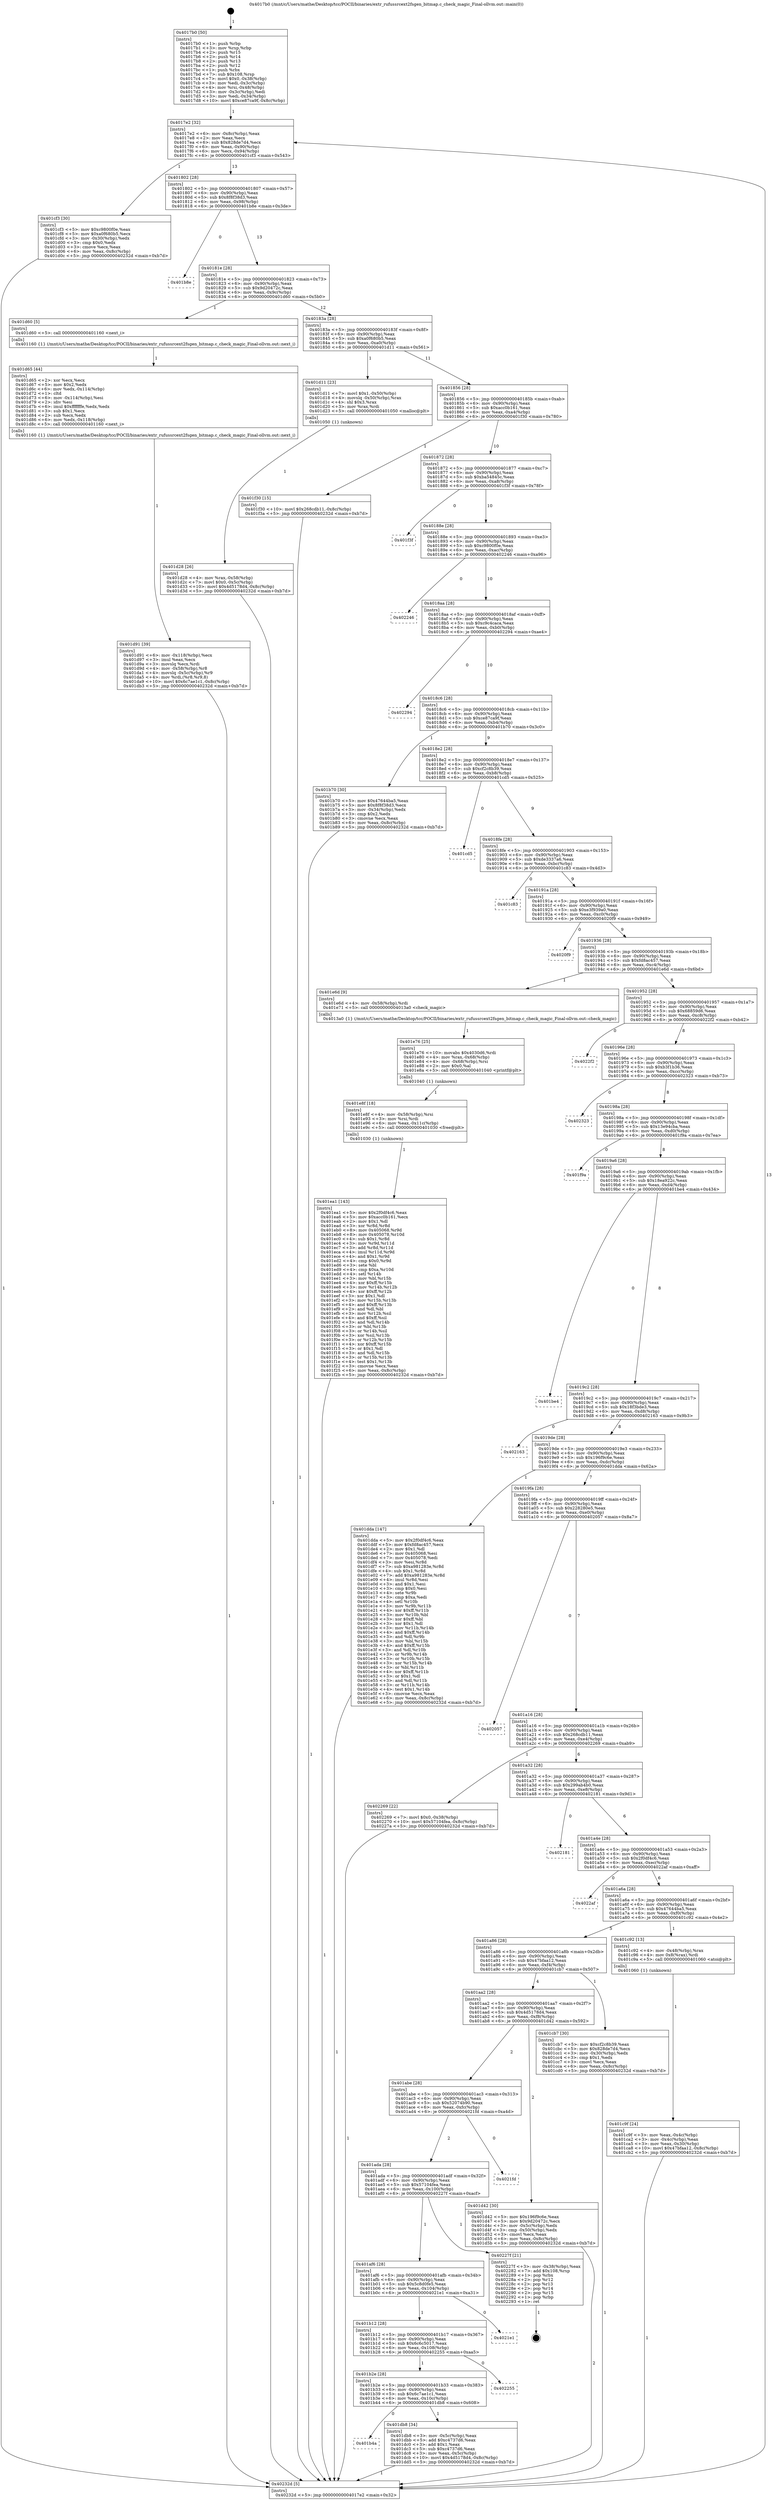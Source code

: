 digraph "0x4017b0" {
  label = "0x4017b0 (/mnt/c/Users/mathe/Desktop/tcc/POCII/binaries/extr_rufussrcext2fsgen_bitmap.c_check_magic_Final-ollvm.out::main(0))"
  labelloc = "t"
  node[shape=record]

  Entry [label="",width=0.3,height=0.3,shape=circle,fillcolor=black,style=filled]
  "0x4017e2" [label="{
     0x4017e2 [32]\l
     | [instrs]\l
     &nbsp;&nbsp;0x4017e2 \<+6\>: mov -0x8c(%rbp),%eax\l
     &nbsp;&nbsp;0x4017e8 \<+2\>: mov %eax,%ecx\l
     &nbsp;&nbsp;0x4017ea \<+6\>: sub $0x828de7d4,%ecx\l
     &nbsp;&nbsp;0x4017f0 \<+6\>: mov %eax,-0x90(%rbp)\l
     &nbsp;&nbsp;0x4017f6 \<+6\>: mov %ecx,-0x94(%rbp)\l
     &nbsp;&nbsp;0x4017fc \<+6\>: je 0000000000401cf3 \<main+0x543\>\l
  }"]
  "0x401cf3" [label="{
     0x401cf3 [30]\l
     | [instrs]\l
     &nbsp;&nbsp;0x401cf3 \<+5\>: mov $0xc9800f0e,%eax\l
     &nbsp;&nbsp;0x401cf8 \<+5\>: mov $0xa0f680b5,%ecx\l
     &nbsp;&nbsp;0x401cfd \<+3\>: mov -0x30(%rbp),%edx\l
     &nbsp;&nbsp;0x401d00 \<+3\>: cmp $0x0,%edx\l
     &nbsp;&nbsp;0x401d03 \<+3\>: cmove %ecx,%eax\l
     &nbsp;&nbsp;0x401d06 \<+6\>: mov %eax,-0x8c(%rbp)\l
     &nbsp;&nbsp;0x401d0c \<+5\>: jmp 000000000040232d \<main+0xb7d\>\l
  }"]
  "0x401802" [label="{
     0x401802 [28]\l
     | [instrs]\l
     &nbsp;&nbsp;0x401802 \<+5\>: jmp 0000000000401807 \<main+0x57\>\l
     &nbsp;&nbsp;0x401807 \<+6\>: mov -0x90(%rbp),%eax\l
     &nbsp;&nbsp;0x40180d \<+5\>: sub $0x8f8f38d3,%eax\l
     &nbsp;&nbsp;0x401812 \<+6\>: mov %eax,-0x98(%rbp)\l
     &nbsp;&nbsp;0x401818 \<+6\>: je 0000000000401b8e \<main+0x3de\>\l
  }"]
  Exit [label="",width=0.3,height=0.3,shape=circle,fillcolor=black,style=filled,peripheries=2]
  "0x401b8e" [label="{
     0x401b8e\l
  }", style=dashed]
  "0x40181e" [label="{
     0x40181e [28]\l
     | [instrs]\l
     &nbsp;&nbsp;0x40181e \<+5\>: jmp 0000000000401823 \<main+0x73\>\l
     &nbsp;&nbsp;0x401823 \<+6\>: mov -0x90(%rbp),%eax\l
     &nbsp;&nbsp;0x401829 \<+5\>: sub $0x9d20472c,%eax\l
     &nbsp;&nbsp;0x40182e \<+6\>: mov %eax,-0x9c(%rbp)\l
     &nbsp;&nbsp;0x401834 \<+6\>: je 0000000000401d60 \<main+0x5b0\>\l
  }"]
  "0x401ea1" [label="{
     0x401ea1 [143]\l
     | [instrs]\l
     &nbsp;&nbsp;0x401ea1 \<+5\>: mov $0x2f0df4c6,%eax\l
     &nbsp;&nbsp;0x401ea6 \<+5\>: mov $0xacc0b161,%ecx\l
     &nbsp;&nbsp;0x401eab \<+2\>: mov $0x1,%dl\l
     &nbsp;&nbsp;0x401ead \<+3\>: xor %r8d,%r8d\l
     &nbsp;&nbsp;0x401eb0 \<+8\>: mov 0x405068,%r9d\l
     &nbsp;&nbsp;0x401eb8 \<+8\>: mov 0x405078,%r10d\l
     &nbsp;&nbsp;0x401ec0 \<+4\>: sub $0x1,%r8d\l
     &nbsp;&nbsp;0x401ec4 \<+3\>: mov %r9d,%r11d\l
     &nbsp;&nbsp;0x401ec7 \<+3\>: add %r8d,%r11d\l
     &nbsp;&nbsp;0x401eca \<+4\>: imul %r11d,%r9d\l
     &nbsp;&nbsp;0x401ece \<+4\>: and $0x1,%r9d\l
     &nbsp;&nbsp;0x401ed2 \<+4\>: cmp $0x0,%r9d\l
     &nbsp;&nbsp;0x401ed6 \<+3\>: sete %bl\l
     &nbsp;&nbsp;0x401ed9 \<+4\>: cmp $0xa,%r10d\l
     &nbsp;&nbsp;0x401edd \<+4\>: setl %r14b\l
     &nbsp;&nbsp;0x401ee1 \<+3\>: mov %bl,%r15b\l
     &nbsp;&nbsp;0x401ee4 \<+4\>: xor $0xff,%r15b\l
     &nbsp;&nbsp;0x401ee8 \<+3\>: mov %r14b,%r12b\l
     &nbsp;&nbsp;0x401eeb \<+4\>: xor $0xff,%r12b\l
     &nbsp;&nbsp;0x401eef \<+3\>: xor $0x1,%dl\l
     &nbsp;&nbsp;0x401ef2 \<+3\>: mov %r15b,%r13b\l
     &nbsp;&nbsp;0x401ef5 \<+4\>: and $0xff,%r13b\l
     &nbsp;&nbsp;0x401ef9 \<+2\>: and %dl,%bl\l
     &nbsp;&nbsp;0x401efb \<+3\>: mov %r12b,%sil\l
     &nbsp;&nbsp;0x401efe \<+4\>: and $0xff,%sil\l
     &nbsp;&nbsp;0x401f02 \<+3\>: and %dl,%r14b\l
     &nbsp;&nbsp;0x401f05 \<+3\>: or %bl,%r13b\l
     &nbsp;&nbsp;0x401f08 \<+3\>: or %r14b,%sil\l
     &nbsp;&nbsp;0x401f0b \<+3\>: xor %sil,%r13b\l
     &nbsp;&nbsp;0x401f0e \<+3\>: or %r12b,%r15b\l
     &nbsp;&nbsp;0x401f11 \<+4\>: xor $0xff,%r15b\l
     &nbsp;&nbsp;0x401f15 \<+3\>: or $0x1,%dl\l
     &nbsp;&nbsp;0x401f18 \<+3\>: and %dl,%r15b\l
     &nbsp;&nbsp;0x401f1b \<+3\>: or %r15b,%r13b\l
     &nbsp;&nbsp;0x401f1e \<+4\>: test $0x1,%r13b\l
     &nbsp;&nbsp;0x401f22 \<+3\>: cmovne %ecx,%eax\l
     &nbsp;&nbsp;0x401f25 \<+6\>: mov %eax,-0x8c(%rbp)\l
     &nbsp;&nbsp;0x401f2b \<+5\>: jmp 000000000040232d \<main+0xb7d\>\l
  }"]
  "0x401d60" [label="{
     0x401d60 [5]\l
     | [instrs]\l
     &nbsp;&nbsp;0x401d60 \<+5\>: call 0000000000401160 \<next_i\>\l
     | [calls]\l
     &nbsp;&nbsp;0x401160 \{1\} (/mnt/c/Users/mathe/Desktop/tcc/POCII/binaries/extr_rufussrcext2fsgen_bitmap.c_check_magic_Final-ollvm.out::next_i)\l
  }"]
  "0x40183a" [label="{
     0x40183a [28]\l
     | [instrs]\l
     &nbsp;&nbsp;0x40183a \<+5\>: jmp 000000000040183f \<main+0x8f\>\l
     &nbsp;&nbsp;0x40183f \<+6\>: mov -0x90(%rbp),%eax\l
     &nbsp;&nbsp;0x401845 \<+5\>: sub $0xa0f680b5,%eax\l
     &nbsp;&nbsp;0x40184a \<+6\>: mov %eax,-0xa0(%rbp)\l
     &nbsp;&nbsp;0x401850 \<+6\>: je 0000000000401d11 \<main+0x561\>\l
  }"]
  "0x401e8f" [label="{
     0x401e8f [18]\l
     | [instrs]\l
     &nbsp;&nbsp;0x401e8f \<+4\>: mov -0x58(%rbp),%rsi\l
     &nbsp;&nbsp;0x401e93 \<+3\>: mov %rsi,%rdi\l
     &nbsp;&nbsp;0x401e96 \<+6\>: mov %eax,-0x11c(%rbp)\l
     &nbsp;&nbsp;0x401e9c \<+5\>: call 0000000000401030 \<free@plt\>\l
     | [calls]\l
     &nbsp;&nbsp;0x401030 \{1\} (unknown)\l
  }"]
  "0x401d11" [label="{
     0x401d11 [23]\l
     | [instrs]\l
     &nbsp;&nbsp;0x401d11 \<+7\>: movl $0x1,-0x50(%rbp)\l
     &nbsp;&nbsp;0x401d18 \<+4\>: movslq -0x50(%rbp),%rax\l
     &nbsp;&nbsp;0x401d1c \<+4\>: shl $0x3,%rax\l
     &nbsp;&nbsp;0x401d20 \<+3\>: mov %rax,%rdi\l
     &nbsp;&nbsp;0x401d23 \<+5\>: call 0000000000401050 \<malloc@plt\>\l
     | [calls]\l
     &nbsp;&nbsp;0x401050 \{1\} (unknown)\l
  }"]
  "0x401856" [label="{
     0x401856 [28]\l
     | [instrs]\l
     &nbsp;&nbsp;0x401856 \<+5\>: jmp 000000000040185b \<main+0xab\>\l
     &nbsp;&nbsp;0x40185b \<+6\>: mov -0x90(%rbp),%eax\l
     &nbsp;&nbsp;0x401861 \<+5\>: sub $0xacc0b161,%eax\l
     &nbsp;&nbsp;0x401866 \<+6\>: mov %eax,-0xa4(%rbp)\l
     &nbsp;&nbsp;0x40186c \<+6\>: je 0000000000401f30 \<main+0x780\>\l
  }"]
  "0x401e76" [label="{
     0x401e76 [25]\l
     | [instrs]\l
     &nbsp;&nbsp;0x401e76 \<+10\>: movabs $0x4030d6,%rdi\l
     &nbsp;&nbsp;0x401e80 \<+4\>: mov %rax,-0x68(%rbp)\l
     &nbsp;&nbsp;0x401e84 \<+4\>: mov -0x68(%rbp),%rsi\l
     &nbsp;&nbsp;0x401e88 \<+2\>: mov $0x0,%al\l
     &nbsp;&nbsp;0x401e8a \<+5\>: call 0000000000401040 \<printf@plt\>\l
     | [calls]\l
     &nbsp;&nbsp;0x401040 \{1\} (unknown)\l
  }"]
  "0x401f30" [label="{
     0x401f30 [15]\l
     | [instrs]\l
     &nbsp;&nbsp;0x401f30 \<+10\>: movl $0x268cdb11,-0x8c(%rbp)\l
     &nbsp;&nbsp;0x401f3a \<+5\>: jmp 000000000040232d \<main+0xb7d\>\l
  }"]
  "0x401872" [label="{
     0x401872 [28]\l
     | [instrs]\l
     &nbsp;&nbsp;0x401872 \<+5\>: jmp 0000000000401877 \<main+0xc7\>\l
     &nbsp;&nbsp;0x401877 \<+6\>: mov -0x90(%rbp),%eax\l
     &nbsp;&nbsp;0x40187d \<+5\>: sub $0xba54845c,%eax\l
     &nbsp;&nbsp;0x401882 \<+6\>: mov %eax,-0xa8(%rbp)\l
     &nbsp;&nbsp;0x401888 \<+6\>: je 0000000000401f3f \<main+0x78f\>\l
  }"]
  "0x401b4a" [label="{
     0x401b4a\l
  }", style=dashed]
  "0x401f3f" [label="{
     0x401f3f\l
  }", style=dashed]
  "0x40188e" [label="{
     0x40188e [28]\l
     | [instrs]\l
     &nbsp;&nbsp;0x40188e \<+5\>: jmp 0000000000401893 \<main+0xe3\>\l
     &nbsp;&nbsp;0x401893 \<+6\>: mov -0x90(%rbp),%eax\l
     &nbsp;&nbsp;0x401899 \<+5\>: sub $0xc9800f0e,%eax\l
     &nbsp;&nbsp;0x40189e \<+6\>: mov %eax,-0xac(%rbp)\l
     &nbsp;&nbsp;0x4018a4 \<+6\>: je 0000000000402246 \<main+0xa96\>\l
  }"]
  "0x401db8" [label="{
     0x401db8 [34]\l
     | [instrs]\l
     &nbsp;&nbsp;0x401db8 \<+3\>: mov -0x5c(%rbp),%eax\l
     &nbsp;&nbsp;0x401dbb \<+5\>: add $0xc4737d6,%eax\l
     &nbsp;&nbsp;0x401dc0 \<+3\>: add $0x1,%eax\l
     &nbsp;&nbsp;0x401dc3 \<+5\>: sub $0xc4737d6,%eax\l
     &nbsp;&nbsp;0x401dc8 \<+3\>: mov %eax,-0x5c(%rbp)\l
     &nbsp;&nbsp;0x401dcb \<+10\>: movl $0x4d5178d4,-0x8c(%rbp)\l
     &nbsp;&nbsp;0x401dd5 \<+5\>: jmp 000000000040232d \<main+0xb7d\>\l
  }"]
  "0x402246" [label="{
     0x402246\l
  }", style=dashed]
  "0x4018aa" [label="{
     0x4018aa [28]\l
     | [instrs]\l
     &nbsp;&nbsp;0x4018aa \<+5\>: jmp 00000000004018af \<main+0xff\>\l
     &nbsp;&nbsp;0x4018af \<+6\>: mov -0x90(%rbp),%eax\l
     &nbsp;&nbsp;0x4018b5 \<+5\>: sub $0xc9c4caca,%eax\l
     &nbsp;&nbsp;0x4018ba \<+6\>: mov %eax,-0xb0(%rbp)\l
     &nbsp;&nbsp;0x4018c0 \<+6\>: je 0000000000402294 \<main+0xae4\>\l
  }"]
  "0x401b2e" [label="{
     0x401b2e [28]\l
     | [instrs]\l
     &nbsp;&nbsp;0x401b2e \<+5\>: jmp 0000000000401b33 \<main+0x383\>\l
     &nbsp;&nbsp;0x401b33 \<+6\>: mov -0x90(%rbp),%eax\l
     &nbsp;&nbsp;0x401b39 \<+5\>: sub $0x6c7ae1c1,%eax\l
     &nbsp;&nbsp;0x401b3e \<+6\>: mov %eax,-0x10c(%rbp)\l
     &nbsp;&nbsp;0x401b44 \<+6\>: je 0000000000401db8 \<main+0x608\>\l
  }"]
  "0x402294" [label="{
     0x402294\l
  }", style=dashed]
  "0x4018c6" [label="{
     0x4018c6 [28]\l
     | [instrs]\l
     &nbsp;&nbsp;0x4018c6 \<+5\>: jmp 00000000004018cb \<main+0x11b\>\l
     &nbsp;&nbsp;0x4018cb \<+6\>: mov -0x90(%rbp),%eax\l
     &nbsp;&nbsp;0x4018d1 \<+5\>: sub $0xce87ca9f,%eax\l
     &nbsp;&nbsp;0x4018d6 \<+6\>: mov %eax,-0xb4(%rbp)\l
     &nbsp;&nbsp;0x4018dc \<+6\>: je 0000000000401b70 \<main+0x3c0\>\l
  }"]
  "0x402255" [label="{
     0x402255\l
  }", style=dashed]
  "0x401b70" [label="{
     0x401b70 [30]\l
     | [instrs]\l
     &nbsp;&nbsp;0x401b70 \<+5\>: mov $0x47644ba5,%eax\l
     &nbsp;&nbsp;0x401b75 \<+5\>: mov $0x8f8f38d3,%ecx\l
     &nbsp;&nbsp;0x401b7a \<+3\>: mov -0x34(%rbp),%edx\l
     &nbsp;&nbsp;0x401b7d \<+3\>: cmp $0x2,%edx\l
     &nbsp;&nbsp;0x401b80 \<+3\>: cmovne %ecx,%eax\l
     &nbsp;&nbsp;0x401b83 \<+6\>: mov %eax,-0x8c(%rbp)\l
     &nbsp;&nbsp;0x401b89 \<+5\>: jmp 000000000040232d \<main+0xb7d\>\l
  }"]
  "0x4018e2" [label="{
     0x4018e2 [28]\l
     | [instrs]\l
     &nbsp;&nbsp;0x4018e2 \<+5\>: jmp 00000000004018e7 \<main+0x137\>\l
     &nbsp;&nbsp;0x4018e7 \<+6\>: mov -0x90(%rbp),%eax\l
     &nbsp;&nbsp;0x4018ed \<+5\>: sub $0xcf2c8b39,%eax\l
     &nbsp;&nbsp;0x4018f2 \<+6\>: mov %eax,-0xb8(%rbp)\l
     &nbsp;&nbsp;0x4018f8 \<+6\>: je 0000000000401cd5 \<main+0x525\>\l
  }"]
  "0x40232d" [label="{
     0x40232d [5]\l
     | [instrs]\l
     &nbsp;&nbsp;0x40232d \<+5\>: jmp 00000000004017e2 \<main+0x32\>\l
  }"]
  "0x4017b0" [label="{
     0x4017b0 [50]\l
     | [instrs]\l
     &nbsp;&nbsp;0x4017b0 \<+1\>: push %rbp\l
     &nbsp;&nbsp;0x4017b1 \<+3\>: mov %rsp,%rbp\l
     &nbsp;&nbsp;0x4017b4 \<+2\>: push %r15\l
     &nbsp;&nbsp;0x4017b6 \<+2\>: push %r14\l
     &nbsp;&nbsp;0x4017b8 \<+2\>: push %r13\l
     &nbsp;&nbsp;0x4017ba \<+2\>: push %r12\l
     &nbsp;&nbsp;0x4017bc \<+1\>: push %rbx\l
     &nbsp;&nbsp;0x4017bd \<+7\>: sub $0x108,%rsp\l
     &nbsp;&nbsp;0x4017c4 \<+7\>: movl $0x0,-0x38(%rbp)\l
     &nbsp;&nbsp;0x4017cb \<+3\>: mov %edi,-0x3c(%rbp)\l
     &nbsp;&nbsp;0x4017ce \<+4\>: mov %rsi,-0x48(%rbp)\l
     &nbsp;&nbsp;0x4017d2 \<+3\>: mov -0x3c(%rbp),%edi\l
     &nbsp;&nbsp;0x4017d5 \<+3\>: mov %edi,-0x34(%rbp)\l
     &nbsp;&nbsp;0x4017d8 \<+10\>: movl $0xce87ca9f,-0x8c(%rbp)\l
  }"]
  "0x401b12" [label="{
     0x401b12 [28]\l
     | [instrs]\l
     &nbsp;&nbsp;0x401b12 \<+5\>: jmp 0000000000401b17 \<main+0x367\>\l
     &nbsp;&nbsp;0x401b17 \<+6\>: mov -0x90(%rbp),%eax\l
     &nbsp;&nbsp;0x401b1d \<+5\>: sub $0x6c6c5017,%eax\l
     &nbsp;&nbsp;0x401b22 \<+6\>: mov %eax,-0x108(%rbp)\l
     &nbsp;&nbsp;0x401b28 \<+6\>: je 0000000000402255 \<main+0xaa5\>\l
  }"]
  "0x401cd5" [label="{
     0x401cd5\l
  }", style=dashed]
  "0x4018fe" [label="{
     0x4018fe [28]\l
     | [instrs]\l
     &nbsp;&nbsp;0x4018fe \<+5\>: jmp 0000000000401903 \<main+0x153\>\l
     &nbsp;&nbsp;0x401903 \<+6\>: mov -0x90(%rbp),%eax\l
     &nbsp;&nbsp;0x401909 \<+5\>: sub $0xde3337a6,%eax\l
     &nbsp;&nbsp;0x40190e \<+6\>: mov %eax,-0xbc(%rbp)\l
     &nbsp;&nbsp;0x401914 \<+6\>: je 0000000000401c83 \<main+0x4d3\>\l
  }"]
  "0x4021e1" [label="{
     0x4021e1\l
  }", style=dashed]
  "0x401c83" [label="{
     0x401c83\l
  }", style=dashed]
  "0x40191a" [label="{
     0x40191a [28]\l
     | [instrs]\l
     &nbsp;&nbsp;0x40191a \<+5\>: jmp 000000000040191f \<main+0x16f\>\l
     &nbsp;&nbsp;0x40191f \<+6\>: mov -0x90(%rbp),%eax\l
     &nbsp;&nbsp;0x401925 \<+5\>: sub $0xe3f939a0,%eax\l
     &nbsp;&nbsp;0x40192a \<+6\>: mov %eax,-0xc0(%rbp)\l
     &nbsp;&nbsp;0x401930 \<+6\>: je 00000000004020f9 \<main+0x949\>\l
  }"]
  "0x401af6" [label="{
     0x401af6 [28]\l
     | [instrs]\l
     &nbsp;&nbsp;0x401af6 \<+5\>: jmp 0000000000401afb \<main+0x34b\>\l
     &nbsp;&nbsp;0x401afb \<+6\>: mov -0x90(%rbp),%eax\l
     &nbsp;&nbsp;0x401b01 \<+5\>: sub $0x5c8d0fe5,%eax\l
     &nbsp;&nbsp;0x401b06 \<+6\>: mov %eax,-0x104(%rbp)\l
     &nbsp;&nbsp;0x401b0c \<+6\>: je 00000000004021e1 \<main+0xa31\>\l
  }"]
  "0x4020f9" [label="{
     0x4020f9\l
  }", style=dashed]
  "0x401936" [label="{
     0x401936 [28]\l
     | [instrs]\l
     &nbsp;&nbsp;0x401936 \<+5\>: jmp 000000000040193b \<main+0x18b\>\l
     &nbsp;&nbsp;0x40193b \<+6\>: mov -0x90(%rbp),%eax\l
     &nbsp;&nbsp;0x401941 \<+5\>: sub $0xfd8ac457,%eax\l
     &nbsp;&nbsp;0x401946 \<+6\>: mov %eax,-0xc4(%rbp)\l
     &nbsp;&nbsp;0x40194c \<+6\>: je 0000000000401e6d \<main+0x6bd\>\l
  }"]
  "0x40227f" [label="{
     0x40227f [21]\l
     | [instrs]\l
     &nbsp;&nbsp;0x40227f \<+3\>: mov -0x38(%rbp),%eax\l
     &nbsp;&nbsp;0x402282 \<+7\>: add $0x108,%rsp\l
     &nbsp;&nbsp;0x402289 \<+1\>: pop %rbx\l
     &nbsp;&nbsp;0x40228a \<+2\>: pop %r12\l
     &nbsp;&nbsp;0x40228c \<+2\>: pop %r13\l
     &nbsp;&nbsp;0x40228e \<+2\>: pop %r14\l
     &nbsp;&nbsp;0x402290 \<+2\>: pop %r15\l
     &nbsp;&nbsp;0x402292 \<+1\>: pop %rbp\l
     &nbsp;&nbsp;0x402293 \<+1\>: ret\l
  }"]
  "0x401e6d" [label="{
     0x401e6d [9]\l
     | [instrs]\l
     &nbsp;&nbsp;0x401e6d \<+4\>: mov -0x58(%rbp),%rdi\l
     &nbsp;&nbsp;0x401e71 \<+5\>: call 00000000004013a0 \<check_magic\>\l
     | [calls]\l
     &nbsp;&nbsp;0x4013a0 \{1\} (/mnt/c/Users/mathe/Desktop/tcc/POCII/binaries/extr_rufussrcext2fsgen_bitmap.c_check_magic_Final-ollvm.out::check_magic)\l
  }"]
  "0x401952" [label="{
     0x401952 [28]\l
     | [instrs]\l
     &nbsp;&nbsp;0x401952 \<+5\>: jmp 0000000000401957 \<main+0x1a7\>\l
     &nbsp;&nbsp;0x401957 \<+6\>: mov -0x90(%rbp),%eax\l
     &nbsp;&nbsp;0x40195d \<+5\>: sub $0x68859d6,%eax\l
     &nbsp;&nbsp;0x401962 \<+6\>: mov %eax,-0xc8(%rbp)\l
     &nbsp;&nbsp;0x401968 \<+6\>: je 00000000004022f2 \<main+0xb42\>\l
  }"]
  "0x401ada" [label="{
     0x401ada [28]\l
     | [instrs]\l
     &nbsp;&nbsp;0x401ada \<+5\>: jmp 0000000000401adf \<main+0x32f\>\l
     &nbsp;&nbsp;0x401adf \<+6\>: mov -0x90(%rbp),%eax\l
     &nbsp;&nbsp;0x401ae5 \<+5\>: sub $0x57104fea,%eax\l
     &nbsp;&nbsp;0x401aea \<+6\>: mov %eax,-0x100(%rbp)\l
     &nbsp;&nbsp;0x401af0 \<+6\>: je 000000000040227f \<main+0xacf\>\l
  }"]
  "0x4022f2" [label="{
     0x4022f2\l
  }", style=dashed]
  "0x40196e" [label="{
     0x40196e [28]\l
     | [instrs]\l
     &nbsp;&nbsp;0x40196e \<+5\>: jmp 0000000000401973 \<main+0x1c3\>\l
     &nbsp;&nbsp;0x401973 \<+6\>: mov -0x90(%rbp),%eax\l
     &nbsp;&nbsp;0x401979 \<+5\>: sub $0xb3f1b36,%eax\l
     &nbsp;&nbsp;0x40197e \<+6\>: mov %eax,-0xcc(%rbp)\l
     &nbsp;&nbsp;0x401984 \<+6\>: je 0000000000402323 \<main+0xb73\>\l
  }"]
  "0x4021fd" [label="{
     0x4021fd\l
  }", style=dashed]
  "0x402323" [label="{
     0x402323\l
  }", style=dashed]
  "0x40198a" [label="{
     0x40198a [28]\l
     | [instrs]\l
     &nbsp;&nbsp;0x40198a \<+5\>: jmp 000000000040198f \<main+0x1df\>\l
     &nbsp;&nbsp;0x40198f \<+6\>: mov -0x90(%rbp),%eax\l
     &nbsp;&nbsp;0x401995 \<+5\>: sub $0x13e94cba,%eax\l
     &nbsp;&nbsp;0x40199a \<+6\>: mov %eax,-0xd0(%rbp)\l
     &nbsp;&nbsp;0x4019a0 \<+6\>: je 0000000000401f9a \<main+0x7ea\>\l
  }"]
  "0x401d91" [label="{
     0x401d91 [39]\l
     | [instrs]\l
     &nbsp;&nbsp;0x401d91 \<+6\>: mov -0x118(%rbp),%ecx\l
     &nbsp;&nbsp;0x401d97 \<+3\>: imul %eax,%ecx\l
     &nbsp;&nbsp;0x401d9a \<+3\>: movslq %ecx,%rdi\l
     &nbsp;&nbsp;0x401d9d \<+4\>: mov -0x58(%rbp),%r8\l
     &nbsp;&nbsp;0x401da1 \<+4\>: movslq -0x5c(%rbp),%r9\l
     &nbsp;&nbsp;0x401da5 \<+4\>: mov %rdi,(%r8,%r9,8)\l
     &nbsp;&nbsp;0x401da9 \<+10\>: movl $0x6c7ae1c1,-0x8c(%rbp)\l
     &nbsp;&nbsp;0x401db3 \<+5\>: jmp 000000000040232d \<main+0xb7d\>\l
  }"]
  "0x401f9a" [label="{
     0x401f9a\l
  }", style=dashed]
  "0x4019a6" [label="{
     0x4019a6 [28]\l
     | [instrs]\l
     &nbsp;&nbsp;0x4019a6 \<+5\>: jmp 00000000004019ab \<main+0x1fb\>\l
     &nbsp;&nbsp;0x4019ab \<+6\>: mov -0x90(%rbp),%eax\l
     &nbsp;&nbsp;0x4019b1 \<+5\>: sub $0x18ea922c,%eax\l
     &nbsp;&nbsp;0x4019b6 \<+6\>: mov %eax,-0xd4(%rbp)\l
     &nbsp;&nbsp;0x4019bc \<+6\>: je 0000000000401be4 \<main+0x434\>\l
  }"]
  "0x401d65" [label="{
     0x401d65 [44]\l
     | [instrs]\l
     &nbsp;&nbsp;0x401d65 \<+2\>: xor %ecx,%ecx\l
     &nbsp;&nbsp;0x401d67 \<+5\>: mov $0x2,%edx\l
     &nbsp;&nbsp;0x401d6c \<+6\>: mov %edx,-0x114(%rbp)\l
     &nbsp;&nbsp;0x401d72 \<+1\>: cltd\l
     &nbsp;&nbsp;0x401d73 \<+6\>: mov -0x114(%rbp),%esi\l
     &nbsp;&nbsp;0x401d79 \<+2\>: idiv %esi\l
     &nbsp;&nbsp;0x401d7b \<+6\>: imul $0xfffffffe,%edx,%edx\l
     &nbsp;&nbsp;0x401d81 \<+3\>: sub $0x1,%ecx\l
     &nbsp;&nbsp;0x401d84 \<+2\>: sub %ecx,%edx\l
     &nbsp;&nbsp;0x401d86 \<+6\>: mov %edx,-0x118(%rbp)\l
     &nbsp;&nbsp;0x401d8c \<+5\>: call 0000000000401160 \<next_i\>\l
     | [calls]\l
     &nbsp;&nbsp;0x401160 \{1\} (/mnt/c/Users/mathe/Desktop/tcc/POCII/binaries/extr_rufussrcext2fsgen_bitmap.c_check_magic_Final-ollvm.out::next_i)\l
  }"]
  "0x401be4" [label="{
     0x401be4\l
  }", style=dashed]
  "0x4019c2" [label="{
     0x4019c2 [28]\l
     | [instrs]\l
     &nbsp;&nbsp;0x4019c2 \<+5\>: jmp 00000000004019c7 \<main+0x217\>\l
     &nbsp;&nbsp;0x4019c7 \<+6\>: mov -0x90(%rbp),%eax\l
     &nbsp;&nbsp;0x4019cd \<+5\>: sub $0x18f3bde3,%eax\l
     &nbsp;&nbsp;0x4019d2 \<+6\>: mov %eax,-0xd8(%rbp)\l
     &nbsp;&nbsp;0x4019d8 \<+6\>: je 0000000000402163 \<main+0x9b3\>\l
  }"]
  "0x401abe" [label="{
     0x401abe [28]\l
     | [instrs]\l
     &nbsp;&nbsp;0x401abe \<+5\>: jmp 0000000000401ac3 \<main+0x313\>\l
     &nbsp;&nbsp;0x401ac3 \<+6\>: mov -0x90(%rbp),%eax\l
     &nbsp;&nbsp;0x401ac9 \<+5\>: sub $0x52074b90,%eax\l
     &nbsp;&nbsp;0x401ace \<+6\>: mov %eax,-0xfc(%rbp)\l
     &nbsp;&nbsp;0x401ad4 \<+6\>: je 00000000004021fd \<main+0xa4d\>\l
  }"]
  "0x402163" [label="{
     0x402163\l
  }", style=dashed]
  "0x4019de" [label="{
     0x4019de [28]\l
     | [instrs]\l
     &nbsp;&nbsp;0x4019de \<+5\>: jmp 00000000004019e3 \<main+0x233\>\l
     &nbsp;&nbsp;0x4019e3 \<+6\>: mov -0x90(%rbp),%eax\l
     &nbsp;&nbsp;0x4019e9 \<+5\>: sub $0x196f9c6e,%eax\l
     &nbsp;&nbsp;0x4019ee \<+6\>: mov %eax,-0xdc(%rbp)\l
     &nbsp;&nbsp;0x4019f4 \<+6\>: je 0000000000401dda \<main+0x62a\>\l
  }"]
  "0x401d42" [label="{
     0x401d42 [30]\l
     | [instrs]\l
     &nbsp;&nbsp;0x401d42 \<+5\>: mov $0x196f9c6e,%eax\l
     &nbsp;&nbsp;0x401d47 \<+5\>: mov $0x9d20472c,%ecx\l
     &nbsp;&nbsp;0x401d4c \<+3\>: mov -0x5c(%rbp),%edx\l
     &nbsp;&nbsp;0x401d4f \<+3\>: cmp -0x50(%rbp),%edx\l
     &nbsp;&nbsp;0x401d52 \<+3\>: cmovl %ecx,%eax\l
     &nbsp;&nbsp;0x401d55 \<+6\>: mov %eax,-0x8c(%rbp)\l
     &nbsp;&nbsp;0x401d5b \<+5\>: jmp 000000000040232d \<main+0xb7d\>\l
  }"]
  "0x401dda" [label="{
     0x401dda [147]\l
     | [instrs]\l
     &nbsp;&nbsp;0x401dda \<+5\>: mov $0x2f0df4c6,%eax\l
     &nbsp;&nbsp;0x401ddf \<+5\>: mov $0xfd8ac457,%ecx\l
     &nbsp;&nbsp;0x401de4 \<+2\>: mov $0x1,%dl\l
     &nbsp;&nbsp;0x401de6 \<+7\>: mov 0x405068,%esi\l
     &nbsp;&nbsp;0x401ded \<+7\>: mov 0x405078,%edi\l
     &nbsp;&nbsp;0x401df4 \<+3\>: mov %esi,%r8d\l
     &nbsp;&nbsp;0x401df7 \<+7\>: sub $0xa981283e,%r8d\l
     &nbsp;&nbsp;0x401dfe \<+4\>: sub $0x1,%r8d\l
     &nbsp;&nbsp;0x401e02 \<+7\>: add $0xa981283e,%r8d\l
     &nbsp;&nbsp;0x401e09 \<+4\>: imul %r8d,%esi\l
     &nbsp;&nbsp;0x401e0d \<+3\>: and $0x1,%esi\l
     &nbsp;&nbsp;0x401e10 \<+3\>: cmp $0x0,%esi\l
     &nbsp;&nbsp;0x401e13 \<+4\>: sete %r9b\l
     &nbsp;&nbsp;0x401e17 \<+3\>: cmp $0xa,%edi\l
     &nbsp;&nbsp;0x401e1a \<+4\>: setl %r10b\l
     &nbsp;&nbsp;0x401e1e \<+3\>: mov %r9b,%r11b\l
     &nbsp;&nbsp;0x401e21 \<+4\>: xor $0xff,%r11b\l
     &nbsp;&nbsp;0x401e25 \<+3\>: mov %r10b,%bl\l
     &nbsp;&nbsp;0x401e28 \<+3\>: xor $0xff,%bl\l
     &nbsp;&nbsp;0x401e2b \<+3\>: xor $0x1,%dl\l
     &nbsp;&nbsp;0x401e2e \<+3\>: mov %r11b,%r14b\l
     &nbsp;&nbsp;0x401e31 \<+4\>: and $0xff,%r14b\l
     &nbsp;&nbsp;0x401e35 \<+3\>: and %dl,%r9b\l
     &nbsp;&nbsp;0x401e38 \<+3\>: mov %bl,%r15b\l
     &nbsp;&nbsp;0x401e3b \<+4\>: and $0xff,%r15b\l
     &nbsp;&nbsp;0x401e3f \<+3\>: and %dl,%r10b\l
     &nbsp;&nbsp;0x401e42 \<+3\>: or %r9b,%r14b\l
     &nbsp;&nbsp;0x401e45 \<+3\>: or %r10b,%r15b\l
     &nbsp;&nbsp;0x401e48 \<+3\>: xor %r15b,%r14b\l
     &nbsp;&nbsp;0x401e4b \<+3\>: or %bl,%r11b\l
     &nbsp;&nbsp;0x401e4e \<+4\>: xor $0xff,%r11b\l
     &nbsp;&nbsp;0x401e52 \<+3\>: or $0x1,%dl\l
     &nbsp;&nbsp;0x401e55 \<+3\>: and %dl,%r11b\l
     &nbsp;&nbsp;0x401e58 \<+3\>: or %r11b,%r14b\l
     &nbsp;&nbsp;0x401e5b \<+4\>: test $0x1,%r14b\l
     &nbsp;&nbsp;0x401e5f \<+3\>: cmovne %ecx,%eax\l
     &nbsp;&nbsp;0x401e62 \<+6\>: mov %eax,-0x8c(%rbp)\l
     &nbsp;&nbsp;0x401e68 \<+5\>: jmp 000000000040232d \<main+0xb7d\>\l
  }"]
  "0x4019fa" [label="{
     0x4019fa [28]\l
     | [instrs]\l
     &nbsp;&nbsp;0x4019fa \<+5\>: jmp 00000000004019ff \<main+0x24f\>\l
     &nbsp;&nbsp;0x4019ff \<+6\>: mov -0x90(%rbp),%eax\l
     &nbsp;&nbsp;0x401a05 \<+5\>: sub $0x228280e5,%eax\l
     &nbsp;&nbsp;0x401a0a \<+6\>: mov %eax,-0xe0(%rbp)\l
     &nbsp;&nbsp;0x401a10 \<+6\>: je 0000000000402057 \<main+0x8a7\>\l
  }"]
  "0x401d28" [label="{
     0x401d28 [26]\l
     | [instrs]\l
     &nbsp;&nbsp;0x401d28 \<+4\>: mov %rax,-0x58(%rbp)\l
     &nbsp;&nbsp;0x401d2c \<+7\>: movl $0x0,-0x5c(%rbp)\l
     &nbsp;&nbsp;0x401d33 \<+10\>: movl $0x4d5178d4,-0x8c(%rbp)\l
     &nbsp;&nbsp;0x401d3d \<+5\>: jmp 000000000040232d \<main+0xb7d\>\l
  }"]
  "0x402057" [label="{
     0x402057\l
  }", style=dashed]
  "0x401a16" [label="{
     0x401a16 [28]\l
     | [instrs]\l
     &nbsp;&nbsp;0x401a16 \<+5\>: jmp 0000000000401a1b \<main+0x26b\>\l
     &nbsp;&nbsp;0x401a1b \<+6\>: mov -0x90(%rbp),%eax\l
     &nbsp;&nbsp;0x401a21 \<+5\>: sub $0x268cdb11,%eax\l
     &nbsp;&nbsp;0x401a26 \<+6\>: mov %eax,-0xe4(%rbp)\l
     &nbsp;&nbsp;0x401a2c \<+6\>: je 0000000000402269 \<main+0xab9\>\l
  }"]
  "0x401aa2" [label="{
     0x401aa2 [28]\l
     | [instrs]\l
     &nbsp;&nbsp;0x401aa2 \<+5\>: jmp 0000000000401aa7 \<main+0x2f7\>\l
     &nbsp;&nbsp;0x401aa7 \<+6\>: mov -0x90(%rbp),%eax\l
     &nbsp;&nbsp;0x401aad \<+5\>: sub $0x4d5178d4,%eax\l
     &nbsp;&nbsp;0x401ab2 \<+6\>: mov %eax,-0xf8(%rbp)\l
     &nbsp;&nbsp;0x401ab8 \<+6\>: je 0000000000401d42 \<main+0x592\>\l
  }"]
  "0x402269" [label="{
     0x402269 [22]\l
     | [instrs]\l
     &nbsp;&nbsp;0x402269 \<+7\>: movl $0x0,-0x38(%rbp)\l
     &nbsp;&nbsp;0x402270 \<+10\>: movl $0x57104fea,-0x8c(%rbp)\l
     &nbsp;&nbsp;0x40227a \<+5\>: jmp 000000000040232d \<main+0xb7d\>\l
  }"]
  "0x401a32" [label="{
     0x401a32 [28]\l
     | [instrs]\l
     &nbsp;&nbsp;0x401a32 \<+5\>: jmp 0000000000401a37 \<main+0x287\>\l
     &nbsp;&nbsp;0x401a37 \<+6\>: mov -0x90(%rbp),%eax\l
     &nbsp;&nbsp;0x401a3d \<+5\>: sub $0x299ab4b0,%eax\l
     &nbsp;&nbsp;0x401a42 \<+6\>: mov %eax,-0xe8(%rbp)\l
     &nbsp;&nbsp;0x401a48 \<+6\>: je 0000000000402181 \<main+0x9d1\>\l
  }"]
  "0x401cb7" [label="{
     0x401cb7 [30]\l
     | [instrs]\l
     &nbsp;&nbsp;0x401cb7 \<+5\>: mov $0xcf2c8b39,%eax\l
     &nbsp;&nbsp;0x401cbc \<+5\>: mov $0x828de7d4,%ecx\l
     &nbsp;&nbsp;0x401cc1 \<+3\>: mov -0x30(%rbp),%edx\l
     &nbsp;&nbsp;0x401cc4 \<+3\>: cmp $0x1,%edx\l
     &nbsp;&nbsp;0x401cc7 \<+3\>: cmovl %ecx,%eax\l
     &nbsp;&nbsp;0x401cca \<+6\>: mov %eax,-0x8c(%rbp)\l
     &nbsp;&nbsp;0x401cd0 \<+5\>: jmp 000000000040232d \<main+0xb7d\>\l
  }"]
  "0x402181" [label="{
     0x402181\l
  }", style=dashed]
  "0x401a4e" [label="{
     0x401a4e [28]\l
     | [instrs]\l
     &nbsp;&nbsp;0x401a4e \<+5\>: jmp 0000000000401a53 \<main+0x2a3\>\l
     &nbsp;&nbsp;0x401a53 \<+6\>: mov -0x90(%rbp),%eax\l
     &nbsp;&nbsp;0x401a59 \<+5\>: sub $0x2f0df4c6,%eax\l
     &nbsp;&nbsp;0x401a5e \<+6\>: mov %eax,-0xec(%rbp)\l
     &nbsp;&nbsp;0x401a64 \<+6\>: je 00000000004022af \<main+0xaff\>\l
  }"]
  "0x401c9f" [label="{
     0x401c9f [24]\l
     | [instrs]\l
     &nbsp;&nbsp;0x401c9f \<+3\>: mov %eax,-0x4c(%rbp)\l
     &nbsp;&nbsp;0x401ca2 \<+3\>: mov -0x4c(%rbp),%eax\l
     &nbsp;&nbsp;0x401ca5 \<+3\>: mov %eax,-0x30(%rbp)\l
     &nbsp;&nbsp;0x401ca8 \<+10\>: movl $0x47bfaa12,-0x8c(%rbp)\l
     &nbsp;&nbsp;0x401cb2 \<+5\>: jmp 000000000040232d \<main+0xb7d\>\l
  }"]
  "0x4022af" [label="{
     0x4022af\l
  }", style=dashed]
  "0x401a6a" [label="{
     0x401a6a [28]\l
     | [instrs]\l
     &nbsp;&nbsp;0x401a6a \<+5\>: jmp 0000000000401a6f \<main+0x2bf\>\l
     &nbsp;&nbsp;0x401a6f \<+6\>: mov -0x90(%rbp),%eax\l
     &nbsp;&nbsp;0x401a75 \<+5\>: sub $0x47644ba5,%eax\l
     &nbsp;&nbsp;0x401a7a \<+6\>: mov %eax,-0xf0(%rbp)\l
     &nbsp;&nbsp;0x401a80 \<+6\>: je 0000000000401c92 \<main+0x4e2\>\l
  }"]
  "0x401a86" [label="{
     0x401a86 [28]\l
     | [instrs]\l
     &nbsp;&nbsp;0x401a86 \<+5\>: jmp 0000000000401a8b \<main+0x2db\>\l
     &nbsp;&nbsp;0x401a8b \<+6\>: mov -0x90(%rbp),%eax\l
     &nbsp;&nbsp;0x401a91 \<+5\>: sub $0x47bfaa12,%eax\l
     &nbsp;&nbsp;0x401a96 \<+6\>: mov %eax,-0xf4(%rbp)\l
     &nbsp;&nbsp;0x401a9c \<+6\>: je 0000000000401cb7 \<main+0x507\>\l
  }"]
  "0x401c92" [label="{
     0x401c92 [13]\l
     | [instrs]\l
     &nbsp;&nbsp;0x401c92 \<+4\>: mov -0x48(%rbp),%rax\l
     &nbsp;&nbsp;0x401c96 \<+4\>: mov 0x8(%rax),%rdi\l
     &nbsp;&nbsp;0x401c9a \<+5\>: call 0000000000401060 \<atoi@plt\>\l
     | [calls]\l
     &nbsp;&nbsp;0x401060 \{1\} (unknown)\l
  }"]
  Entry -> "0x4017b0" [label=" 1"]
  "0x4017e2" -> "0x401cf3" [label=" 1"]
  "0x4017e2" -> "0x401802" [label=" 13"]
  "0x40227f" -> Exit [label=" 1"]
  "0x401802" -> "0x401b8e" [label=" 0"]
  "0x401802" -> "0x40181e" [label=" 13"]
  "0x402269" -> "0x40232d" [label=" 1"]
  "0x40181e" -> "0x401d60" [label=" 1"]
  "0x40181e" -> "0x40183a" [label=" 12"]
  "0x401f30" -> "0x40232d" [label=" 1"]
  "0x40183a" -> "0x401d11" [label=" 1"]
  "0x40183a" -> "0x401856" [label=" 11"]
  "0x401ea1" -> "0x40232d" [label=" 1"]
  "0x401856" -> "0x401f30" [label=" 1"]
  "0x401856" -> "0x401872" [label=" 10"]
  "0x401e8f" -> "0x401ea1" [label=" 1"]
  "0x401872" -> "0x401f3f" [label=" 0"]
  "0x401872" -> "0x40188e" [label=" 10"]
  "0x401e76" -> "0x401e8f" [label=" 1"]
  "0x40188e" -> "0x402246" [label=" 0"]
  "0x40188e" -> "0x4018aa" [label=" 10"]
  "0x401e6d" -> "0x401e76" [label=" 1"]
  "0x4018aa" -> "0x402294" [label=" 0"]
  "0x4018aa" -> "0x4018c6" [label=" 10"]
  "0x401db8" -> "0x40232d" [label=" 1"]
  "0x4018c6" -> "0x401b70" [label=" 1"]
  "0x4018c6" -> "0x4018e2" [label=" 9"]
  "0x401b70" -> "0x40232d" [label=" 1"]
  "0x4017b0" -> "0x4017e2" [label=" 1"]
  "0x40232d" -> "0x4017e2" [label=" 13"]
  "0x401b2e" -> "0x401b4a" [label=" 0"]
  "0x4018e2" -> "0x401cd5" [label=" 0"]
  "0x4018e2" -> "0x4018fe" [label=" 9"]
  "0x401dda" -> "0x40232d" [label=" 1"]
  "0x4018fe" -> "0x401c83" [label=" 0"]
  "0x4018fe" -> "0x40191a" [label=" 9"]
  "0x401b12" -> "0x401b2e" [label=" 1"]
  "0x40191a" -> "0x4020f9" [label=" 0"]
  "0x40191a" -> "0x401936" [label=" 9"]
  "0x401b2e" -> "0x401db8" [label=" 1"]
  "0x401936" -> "0x401e6d" [label=" 1"]
  "0x401936" -> "0x401952" [label=" 8"]
  "0x401af6" -> "0x401b12" [label=" 1"]
  "0x401952" -> "0x4022f2" [label=" 0"]
  "0x401952" -> "0x40196e" [label=" 8"]
  "0x401b12" -> "0x402255" [label=" 0"]
  "0x40196e" -> "0x402323" [label=" 0"]
  "0x40196e" -> "0x40198a" [label=" 8"]
  "0x401ada" -> "0x401af6" [label=" 1"]
  "0x40198a" -> "0x401f9a" [label=" 0"]
  "0x40198a" -> "0x4019a6" [label=" 8"]
  "0x401af6" -> "0x4021e1" [label=" 0"]
  "0x4019a6" -> "0x401be4" [label=" 0"]
  "0x4019a6" -> "0x4019c2" [label=" 8"]
  "0x401abe" -> "0x401ada" [label=" 2"]
  "0x4019c2" -> "0x402163" [label=" 0"]
  "0x4019c2" -> "0x4019de" [label=" 8"]
  "0x401abe" -> "0x4021fd" [label=" 0"]
  "0x4019de" -> "0x401dda" [label=" 1"]
  "0x4019de" -> "0x4019fa" [label=" 7"]
  "0x401ada" -> "0x40227f" [label=" 1"]
  "0x4019fa" -> "0x402057" [label=" 0"]
  "0x4019fa" -> "0x401a16" [label=" 7"]
  "0x401d65" -> "0x401d91" [label=" 1"]
  "0x401a16" -> "0x402269" [label=" 1"]
  "0x401a16" -> "0x401a32" [label=" 6"]
  "0x401d60" -> "0x401d65" [label=" 1"]
  "0x401a32" -> "0x402181" [label=" 0"]
  "0x401a32" -> "0x401a4e" [label=" 6"]
  "0x401d42" -> "0x40232d" [label=" 2"]
  "0x401a4e" -> "0x4022af" [label=" 0"]
  "0x401a4e" -> "0x401a6a" [label=" 6"]
  "0x401aa2" -> "0x401d42" [label=" 2"]
  "0x401a6a" -> "0x401c92" [label=" 1"]
  "0x401a6a" -> "0x401a86" [label=" 5"]
  "0x401c92" -> "0x401c9f" [label=" 1"]
  "0x401c9f" -> "0x40232d" [label=" 1"]
  "0x401aa2" -> "0x401abe" [label=" 2"]
  "0x401a86" -> "0x401cb7" [label=" 1"]
  "0x401a86" -> "0x401aa2" [label=" 4"]
  "0x401cb7" -> "0x40232d" [label=" 1"]
  "0x401cf3" -> "0x40232d" [label=" 1"]
  "0x401d11" -> "0x401d28" [label=" 1"]
  "0x401d28" -> "0x40232d" [label=" 1"]
  "0x401d91" -> "0x40232d" [label=" 1"]
}
